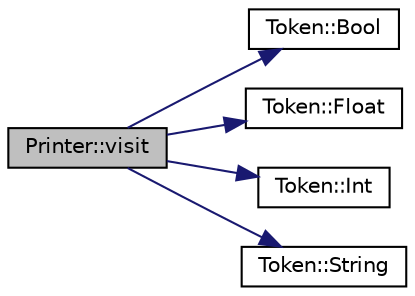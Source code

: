 digraph "Printer::visit"
{
 // LATEX_PDF_SIZE
  edge [fontname="Helvetica",fontsize="10",labelfontname="Helvetica",labelfontsize="10"];
  node [fontname="Helvetica",fontsize="10",shape=record];
  rankdir="LR";
  Node1 [label="Printer::visit",height=0.2,width=0.4,color="black", fillcolor="grey75", style="filled", fontcolor="black",tooltip=" "];
  Node1 -> Node2 [color="midnightblue",fontsize="10",style="solid",fontname="Helvetica"];
  Node2 [label="Token::Bool",height=0.2,width=0.4,color="black", fillcolor="white", style="filled",URL="$struct_token.html#a37b9c67f21de63cc3988ecda4d3ddb06",tooltip=" "];
  Node1 -> Node3 [color="midnightblue",fontsize="10",style="solid",fontname="Helvetica"];
  Node3 [label="Token::Float",height=0.2,width=0.4,color="black", fillcolor="white", style="filled",URL="$struct_token.html#a45d57b269dde74a10b829920690269d0",tooltip=" "];
  Node1 -> Node4 [color="midnightblue",fontsize="10",style="solid",fontname="Helvetica"];
  Node4 [label="Token::Int",height=0.2,width=0.4,color="black", fillcolor="white", style="filled",URL="$struct_token.html#a21bcc93704e4573a7b89bf16cdf3fe00",tooltip=" "];
  Node1 -> Node5 [color="midnightblue",fontsize="10",style="solid",fontname="Helvetica"];
  Node5 [label="Token::String",height=0.2,width=0.4,color="black", fillcolor="white", style="filled",URL="$struct_token.html#ae6e74d9c27cff33ccfc2e70bc140b410",tooltip=" "];
}
